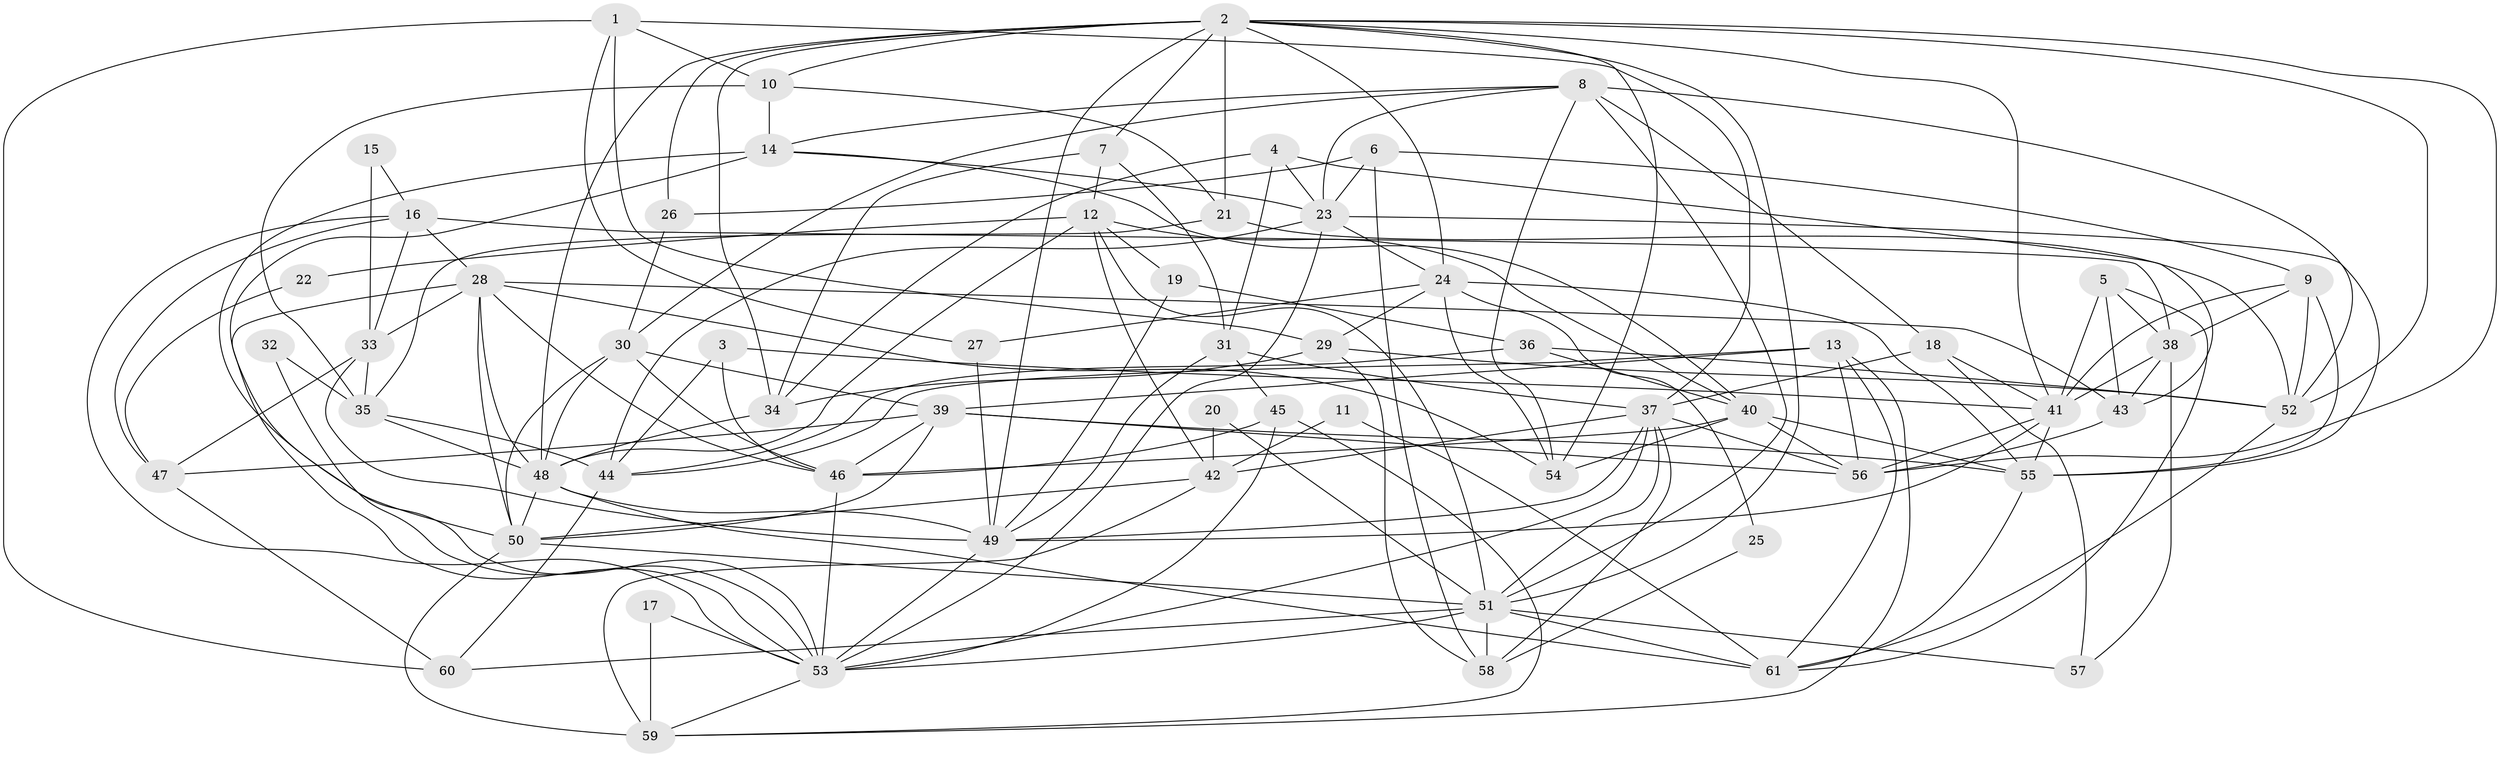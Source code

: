 // original degree distribution, {4: 0.21487603305785125, 3: 0.2727272727272727, 5: 0.2066115702479339, 6: 0.11570247933884298, 2: 0.1487603305785124, 7: 0.03305785123966942, 8: 0.008264462809917356}
// Generated by graph-tools (version 1.1) at 2025/26/03/09/25 03:26:15]
// undirected, 61 vertices, 170 edges
graph export_dot {
graph [start="1"]
  node [color=gray90,style=filled];
  1;
  2;
  3;
  4;
  5;
  6;
  7;
  8;
  9;
  10;
  11;
  12;
  13;
  14;
  15;
  16;
  17;
  18;
  19;
  20;
  21;
  22;
  23;
  24;
  25;
  26;
  27;
  28;
  29;
  30;
  31;
  32;
  33;
  34;
  35;
  36;
  37;
  38;
  39;
  40;
  41;
  42;
  43;
  44;
  45;
  46;
  47;
  48;
  49;
  50;
  51;
  52;
  53;
  54;
  55;
  56;
  57;
  58;
  59;
  60;
  61;
  1 -- 10 [weight=1.0];
  1 -- 27 [weight=1.0];
  1 -- 29 [weight=1.0];
  1 -- 37 [weight=1.0];
  1 -- 60 [weight=1.0];
  2 -- 7 [weight=1.0];
  2 -- 10 [weight=1.0];
  2 -- 21 [weight=1.0];
  2 -- 24 [weight=1.0];
  2 -- 26 [weight=1.0];
  2 -- 34 [weight=1.0];
  2 -- 41 [weight=1.0];
  2 -- 48 [weight=1.0];
  2 -- 49 [weight=1.0];
  2 -- 51 [weight=1.0];
  2 -- 52 [weight=1.0];
  2 -- 54 [weight=1.0];
  2 -- 56 [weight=1.0];
  3 -- 41 [weight=1.0];
  3 -- 44 [weight=1.0];
  3 -- 46 [weight=1.0];
  4 -- 23 [weight=1.0];
  4 -- 31 [weight=1.0];
  4 -- 34 [weight=1.0];
  4 -- 43 [weight=1.0];
  5 -- 38 [weight=1.0];
  5 -- 41 [weight=1.0];
  5 -- 43 [weight=1.0];
  5 -- 61 [weight=1.0];
  6 -- 9 [weight=1.0];
  6 -- 23 [weight=1.0];
  6 -- 26 [weight=1.0];
  6 -- 58 [weight=1.0];
  7 -- 12 [weight=1.0];
  7 -- 31 [weight=1.0];
  7 -- 34 [weight=1.0];
  8 -- 14 [weight=1.0];
  8 -- 18 [weight=1.0];
  8 -- 23 [weight=1.0];
  8 -- 30 [weight=1.0];
  8 -- 51 [weight=1.0];
  8 -- 52 [weight=1.0];
  8 -- 54 [weight=1.0];
  9 -- 38 [weight=1.0];
  9 -- 41 [weight=1.0];
  9 -- 52 [weight=1.0];
  9 -- 55 [weight=1.0];
  10 -- 14 [weight=1.0];
  10 -- 21 [weight=1.0];
  10 -- 35 [weight=1.0];
  11 -- 42 [weight=1.0];
  11 -- 61 [weight=1.0];
  12 -- 19 [weight=1.0];
  12 -- 22 [weight=1.0];
  12 -- 40 [weight=1.0];
  12 -- 42 [weight=1.0];
  12 -- 48 [weight=1.0];
  12 -- 51 [weight=1.0];
  13 -- 39 [weight=1.0];
  13 -- 44 [weight=1.0];
  13 -- 56 [weight=1.0];
  13 -- 59 [weight=1.0];
  13 -- 61 [weight=1.0];
  14 -- 23 [weight=1.0];
  14 -- 40 [weight=1.0];
  14 -- 50 [weight=1.0];
  14 -- 53 [weight=1.0];
  15 -- 16 [weight=1.0];
  15 -- 33 [weight=1.0];
  16 -- 28 [weight=1.0];
  16 -- 33 [weight=1.0];
  16 -- 38 [weight=1.0];
  16 -- 47 [weight=1.0];
  16 -- 53 [weight=1.0];
  17 -- 53 [weight=2.0];
  17 -- 59 [weight=1.0];
  18 -- 37 [weight=1.0];
  18 -- 41 [weight=1.0];
  18 -- 57 [weight=1.0];
  19 -- 36 [weight=1.0];
  19 -- 49 [weight=2.0];
  20 -- 42 [weight=1.0];
  20 -- 51 [weight=1.0];
  21 -- 35 [weight=1.0];
  21 -- 52 [weight=1.0];
  22 -- 47 [weight=1.0];
  23 -- 24 [weight=1.0];
  23 -- 44 [weight=1.0];
  23 -- 53 [weight=1.0];
  23 -- 55 [weight=1.0];
  24 -- 25 [weight=1.0];
  24 -- 27 [weight=1.0];
  24 -- 29 [weight=1.0];
  24 -- 54 [weight=1.0];
  24 -- 55 [weight=1.0];
  25 -- 58 [weight=1.0];
  26 -- 30 [weight=1.0];
  27 -- 49 [weight=1.0];
  28 -- 33 [weight=1.0];
  28 -- 43 [weight=1.0];
  28 -- 46 [weight=1.0];
  28 -- 48 [weight=1.0];
  28 -- 50 [weight=1.0];
  28 -- 53 [weight=1.0];
  28 -- 54 [weight=1.0];
  29 -- 34 [weight=1.0];
  29 -- 52 [weight=1.0];
  29 -- 58 [weight=1.0];
  30 -- 39 [weight=1.0];
  30 -- 46 [weight=1.0];
  30 -- 48 [weight=1.0];
  30 -- 50 [weight=2.0];
  31 -- 37 [weight=1.0];
  31 -- 45 [weight=1.0];
  31 -- 49 [weight=2.0];
  32 -- 35 [weight=2.0];
  32 -- 53 [weight=1.0];
  33 -- 35 [weight=1.0];
  33 -- 47 [weight=1.0];
  33 -- 49 [weight=1.0];
  34 -- 48 [weight=1.0];
  35 -- 44 [weight=2.0];
  35 -- 48 [weight=1.0];
  36 -- 40 [weight=1.0];
  36 -- 44 [weight=1.0];
  36 -- 52 [weight=1.0];
  37 -- 42 [weight=1.0];
  37 -- 49 [weight=1.0];
  37 -- 51 [weight=1.0];
  37 -- 53 [weight=1.0];
  37 -- 56 [weight=1.0];
  37 -- 58 [weight=1.0];
  38 -- 41 [weight=1.0];
  38 -- 43 [weight=1.0];
  38 -- 57 [weight=1.0];
  39 -- 46 [weight=1.0];
  39 -- 47 [weight=1.0];
  39 -- 50 [weight=1.0];
  39 -- 55 [weight=1.0];
  39 -- 56 [weight=2.0];
  40 -- 46 [weight=1.0];
  40 -- 54 [weight=1.0];
  40 -- 55 [weight=1.0];
  40 -- 56 [weight=1.0];
  41 -- 49 [weight=1.0];
  41 -- 55 [weight=1.0];
  41 -- 56 [weight=1.0];
  42 -- 50 [weight=1.0];
  42 -- 59 [weight=2.0];
  43 -- 56 [weight=1.0];
  44 -- 60 [weight=1.0];
  45 -- 46 [weight=1.0];
  45 -- 53 [weight=1.0];
  45 -- 59 [weight=1.0];
  46 -- 53 [weight=1.0];
  47 -- 60 [weight=1.0];
  48 -- 49 [weight=1.0];
  48 -- 50 [weight=1.0];
  48 -- 61 [weight=1.0];
  49 -- 53 [weight=2.0];
  50 -- 51 [weight=1.0];
  50 -- 59 [weight=1.0];
  51 -- 53 [weight=1.0];
  51 -- 57 [weight=2.0];
  51 -- 58 [weight=1.0];
  51 -- 60 [weight=1.0];
  51 -- 61 [weight=2.0];
  52 -- 61 [weight=1.0];
  53 -- 59 [weight=1.0];
  55 -- 61 [weight=1.0];
}
